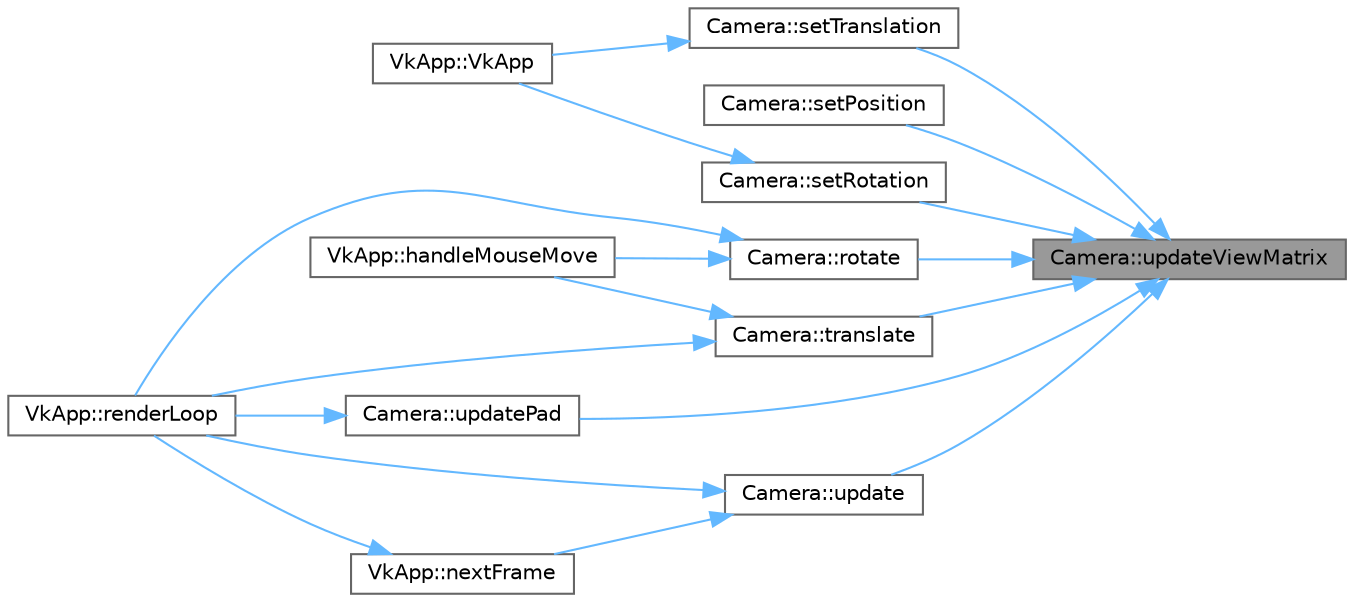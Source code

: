 digraph "Camera::updateViewMatrix"
{
 // LATEX_PDF_SIZE
  bgcolor="transparent";
  edge [fontname=Helvetica,fontsize=10,labelfontname=Helvetica,labelfontsize=10];
  node [fontname=Helvetica,fontsize=10,shape=box,height=0.2,width=0.4];
  rankdir="RL";
  Node1 [id="Node000001",label="Camera::updateViewMatrix",height=0.2,width=0.4,color="gray40", fillcolor="grey60", style="filled", fontcolor="black",tooltip=" "];
  Node1 -> Node2 [id="edge1_Node000001_Node000002",dir="back",color="steelblue1",style="solid",tooltip=" "];
  Node2 [id="Node000002",label="Camera::rotate",height=0.2,width=0.4,color="grey40", fillcolor="white", style="filled",URL="$class_camera.html#aa61268d90d49b7788689bcd8c40ffbc8",tooltip=" "];
  Node2 -> Node3 [id="edge2_Node000002_Node000003",dir="back",color="steelblue1",style="solid",tooltip=" "];
  Node3 [id="Node000003",label="VkApp::handleMouseMove",height=0.2,width=0.4,color="grey40", fillcolor="white", style="filled",URL="$class_vk_app.html#a8141894101ea0de8cdae77b71c622b00",tooltip=" "];
  Node2 -> Node4 [id="edge3_Node000002_Node000004",dir="back",color="steelblue1",style="solid",tooltip=" "];
  Node4 [id="Node000004",label="VkApp::renderLoop",height=0.2,width=0.4,color="grey40", fillcolor="white", style="filled",URL="$class_vk_app.html#a8c9b49184fcb89a73a6ea6c1ed2b7f54",tooltip="Entry point for the main render loop."];
  Node1 -> Node5 [id="edge4_Node000001_Node000005",dir="back",color="steelblue1",style="solid",tooltip=" "];
  Node5 [id="Node000005",label="Camera::setPosition",height=0.2,width=0.4,color="grey40", fillcolor="white", style="filled",URL="$class_camera.html#abe8633adb8475cb7c62e1a12743a1025",tooltip=" "];
  Node1 -> Node6 [id="edge5_Node000001_Node000006",dir="back",color="steelblue1",style="solid",tooltip=" "];
  Node6 [id="Node000006",label="Camera::setRotation",height=0.2,width=0.4,color="grey40", fillcolor="white", style="filled",URL="$class_camera.html#a4a31350858f663cd121c31003d6d44d4",tooltip=" "];
  Node6 -> Node7 [id="edge6_Node000006_Node000007",dir="back",color="steelblue1",style="solid",tooltip=" "];
  Node7 [id="Node000007",label="VkApp::VkApp",height=0.2,width=0.4,color="grey40", fillcolor="white", style="filled",URL="$class_vk_app.html#a99110585a8dd988719b8d5b82dfeb92d",tooltip=" "];
  Node1 -> Node8 [id="edge7_Node000001_Node000008",dir="back",color="steelblue1",style="solid",tooltip=" "];
  Node8 [id="Node000008",label="Camera::setTranslation",height=0.2,width=0.4,color="grey40", fillcolor="white", style="filled",URL="$class_camera.html#a47fedda61f0005b745f317198c798903",tooltip=" "];
  Node8 -> Node7 [id="edge8_Node000008_Node000007",dir="back",color="steelblue1",style="solid",tooltip=" "];
  Node1 -> Node9 [id="edge9_Node000001_Node000009",dir="back",color="steelblue1",style="solid",tooltip=" "];
  Node9 [id="Node000009",label="Camera::translate",height=0.2,width=0.4,color="grey40", fillcolor="white", style="filled",URL="$class_camera.html#ad0954e6eee976784756b2f2889b12c4b",tooltip=" "];
  Node9 -> Node3 [id="edge10_Node000009_Node000003",dir="back",color="steelblue1",style="solid",tooltip=" "];
  Node9 -> Node4 [id="edge11_Node000009_Node000004",dir="back",color="steelblue1",style="solid",tooltip=" "];
  Node1 -> Node10 [id="edge12_Node000001_Node000010",dir="back",color="steelblue1",style="solid",tooltip=" "];
  Node10 [id="Node000010",label="Camera::update",height=0.2,width=0.4,color="grey40", fillcolor="white", style="filled",URL="$class_camera.html#a793f9f0edff8984a65d7d908e0ff481c",tooltip=" "];
  Node10 -> Node11 [id="edge13_Node000010_Node000011",dir="back",color="steelblue1",style="solid",tooltip=" "];
  Node11 [id="Node000011",label="VkApp::nextFrame",height=0.2,width=0.4,color="grey40", fillcolor="white", style="filled",URL="$class_vk_app.html#a271496c24fa0c1d5685741d5161be134",tooltip=" "];
  Node11 -> Node4 [id="edge14_Node000011_Node000004",dir="back",color="steelblue1",style="solid",tooltip=" "];
  Node10 -> Node4 [id="edge15_Node000010_Node000004",dir="back",color="steelblue1",style="solid",tooltip=" "];
  Node1 -> Node12 [id="edge16_Node000001_Node000012",dir="back",color="steelblue1",style="solid",tooltip=" "];
  Node12 [id="Node000012",label="Camera::updatePad",height=0.2,width=0.4,color="grey40", fillcolor="white", style="filled",URL="$class_camera.html#a46ca44bc72dd940b88920203a9697367",tooltip=" "];
  Node12 -> Node4 [id="edge17_Node000012_Node000004",dir="back",color="steelblue1",style="solid",tooltip=" "];
}
